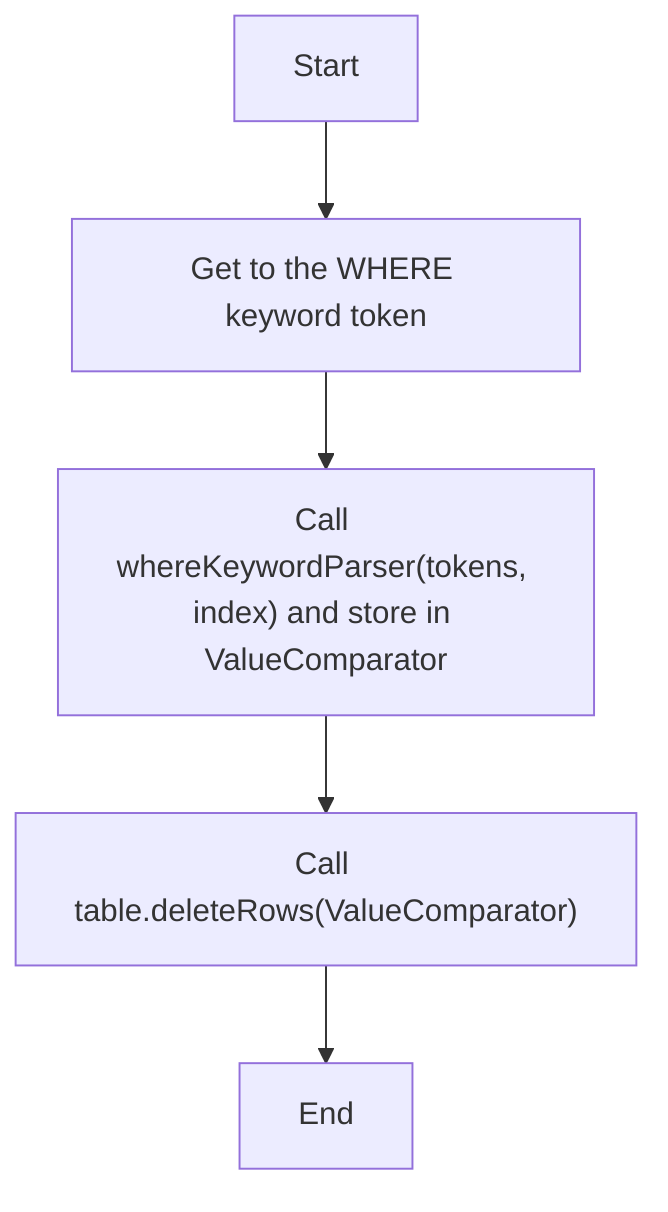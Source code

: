 flowchart TD
    A[Start] --> B[Get to the WHERE keyword token]
    B --> C["Call whereKeywordParser(tokens, index) and store in ValueComparator"]
    C --> D["Call table.deleteRows(ValueComparator)"]
    D --> E[End]